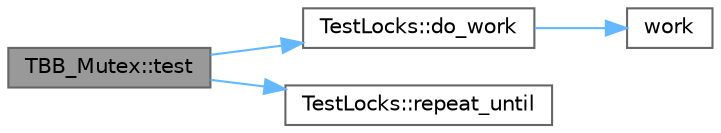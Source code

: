 digraph "TBB_Mutex::test"
{
 // LATEX_PDF_SIZE
  bgcolor="transparent";
  edge [fontname=Helvetica,fontsize=10,labelfontname=Helvetica,labelfontsize=10];
  node [fontname=Helvetica,fontsize=10,shape=box,height=0.2,width=0.4];
  rankdir="LR";
  Node1 [id="Node000001",label="TBB_Mutex::test",height=0.2,width=0.4,color="gray40", fillcolor="grey60", style="filled", fontcolor="black",tooltip="Override to provide main test's entry function returns a value to record"];
  Node1 -> Node2 [id="edge1_Node000001_Node000002",color="steelblue1",style="solid",tooltip=" "];
  Node2 [id="Node000002",label="TestLocks::do_work",height=0.2,width=0.4,color="grey40", fillcolor="white", style="filled",URL="$struct_test_locks.html#a788621dd203d219f613954e9f2e1fbbc",tooltip="fake work"];
  Node2 -> Node3 [id="edge2_Node000002_Node000003",color="steelblue1",style="solid",tooltip=" "];
  Node3 [id="Node000003",label="work",height=0.2,width=0.4,color="grey40", fillcolor="white", style="filled",URL="$graph__pipeline_2levelgraph_8hpp.html#aa24fdf691a71c708fccdc6e29a805b42",tooltip=" "];
  Node1 -> Node4 [id="edge3_Node000001_Node000004",color="steelblue1",style="solid",tooltip=" "];
  Node4 [id="Node000004",label="TestLocks::repeat_until",height=0.2,width=0.4,color="grey40", fillcolor="white", style="filled",URL="$struct_test_locks.html#a0da840b574ca640aa69d2889a7b68a5d",tooltip="repeats count"];
}

